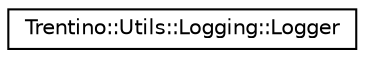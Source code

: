 digraph G
{
  edge [fontname="Helvetica",fontsize="10",labelfontname="Helvetica",labelfontsize="10"];
  node [fontname="Helvetica",fontsize="10",shape=record];
  rankdir="LR";
  Node1 [label="Trentino::Utils::Logging::Logger",height=0.2,width=0.4,color="black", fillcolor="white", style="filled",URL="$class_trentino_1_1_utils_1_1_logging_1_1_logger.html",tooltip="Central logging facility to log message, used by trentino logging macros."];
}
